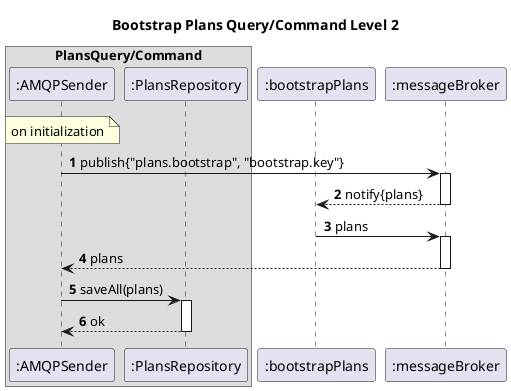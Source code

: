 @startuml
'https://plantuml.com/sequence-diagram

title Bootstrap Plans Query/Command Level 2

autoactivate on
autonumber

box "PlansQuery/Command"
    participant ":AMQPSender" as Sender
    note over Sender :on initialization
    participant ":PlansRepository" as planRepo


end box
participant ":bootstrapPlans" as bootstrapPlans
participant ":messageBroker" as MB


Sender -> MB: publish{"plans.bootstrap", "bootstrap.key"}
MB --> bootstrapPlans: notify{plans}
bootstrapPlans -> MB: plans
MB--> Sender: plans
Sender -> planRepo: saveAll(plans)
planRepo--> Sender: ok


@enduml
